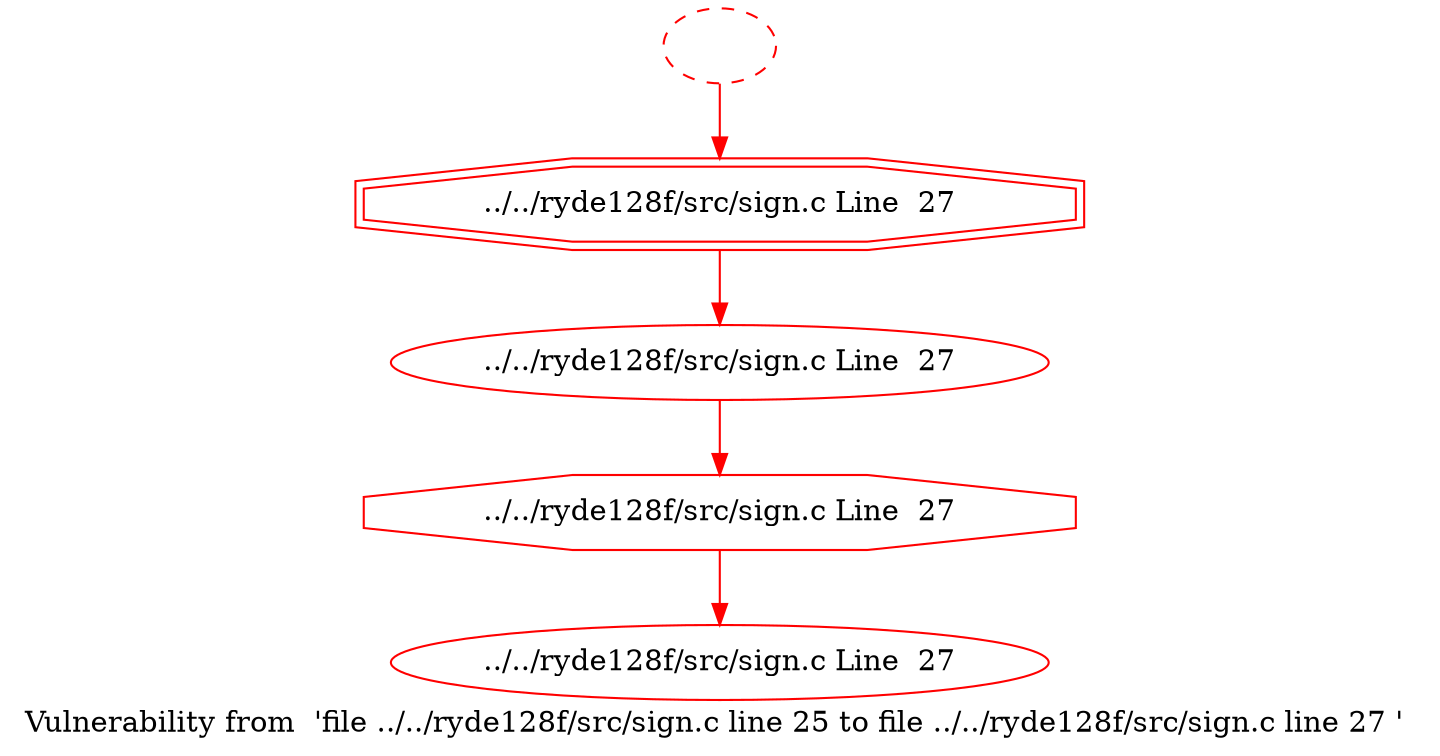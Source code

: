 digraph "Vulnerability from 'file ../../ryde128f/src/sign.c line 25 to file ../../ryde128f/src/sign.c line 27 '  "{
label="Vulnerability from  'file ../../ryde128f/src/sign.c line 25 to file ../../ryde128f/src/sign.c line 27 ' ";
node_142[shape=ellipse,style=solid,label="../../ryde128f/src/sign.c Line  27", color=red]
node_146[shape=octagon,style=solid,label="../../ryde128f/src/sign.c Line  27", color=red]
"node_142"->"node_146" [color=red]
node_143[shape=doubleoctagon,style=solid,label="../../ryde128f/src/sign.c Line  27", color=red]
"node_143"->"node_142" [color=red]
node_144[shape=ellipse,style=dashed,label="", color=red]
"node_144"->"node_143" [color=red]
node_145[shape=ellipse,style=solid,label="../../ryde128f/src/sign.c Line  27", color=red]
"node_146"->"node_145" [color=red]
}

